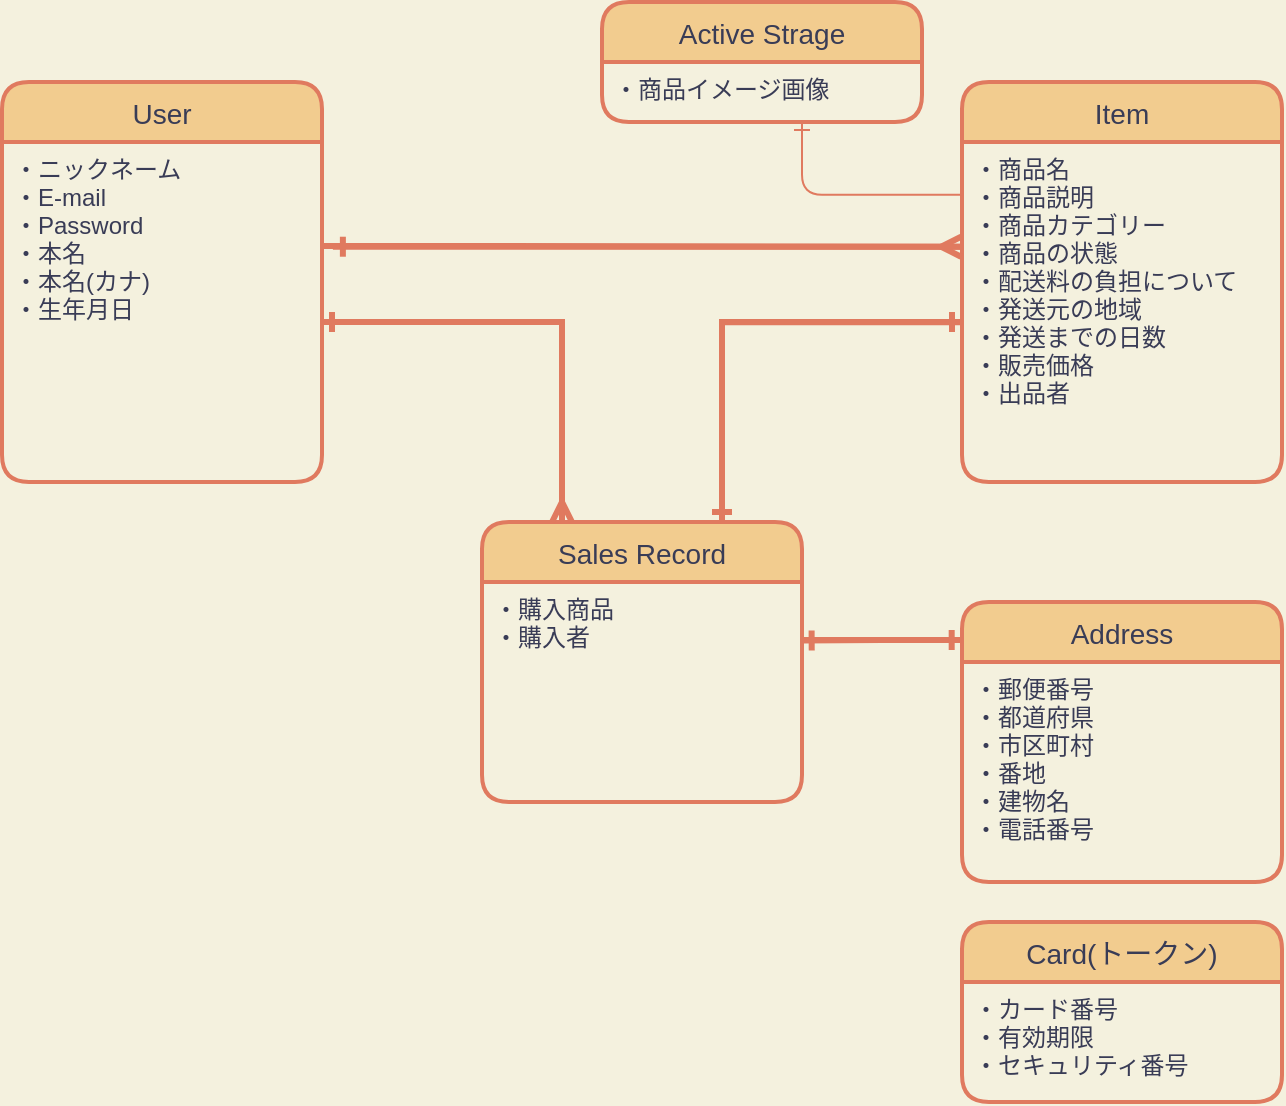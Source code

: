<mxfile>
    <diagram id="UyDESO1ouCqnXauKDbHf" name="ページ1">
        <mxGraphModel dx="95" dy="77" grid="1" gridSize="10" guides="1" tooltips="1" connect="1" arrows="1" fold="1" page="1" pageScale="1" pageWidth="827" pageHeight="1169" background="#F4F1DE" math="0" shadow="0">
            <root>
                <mxCell id="0"/>
                <mxCell id="1" parent="0"/>
                <mxCell id="2" value="Item" style="swimlane;childLayout=stackLayout;horizontal=1;startSize=30;horizontalStack=0;fontSize=14;fontStyle=0;strokeWidth=2;resizeParent=0;resizeLast=1;shadow=0;dashed=0;align=center;fillColor=#F2CC8F;strokeColor=#E07A5F;fontColor=#393C56;rounded=1;" parent="1" vertex="1">
                    <mxGeometry x="520" y="60" width="160" height="200" as="geometry"/>
                </mxCell>
                <mxCell id="3" value="・商品名&#10;・商品説明&#10;・商品カテゴリー&#10;・商品の状態&#10;・配送料の負担について&#10;・発送元の地域&#10;・発送までの日数&#10;・販売価格&#10;・出品者" style="align=left;strokeColor=none;fillColor=none;spacingLeft=4;fontSize=12;verticalAlign=top;resizable=0;rotatable=0;part=1;fontColor=#393C56;rounded=1;" parent="2" vertex="1">
                    <mxGeometry y="30" width="160" height="170" as="geometry"/>
                </mxCell>
                <mxCell id="4" value="User" style="swimlane;childLayout=stackLayout;horizontal=1;startSize=30;horizontalStack=0;fontSize=14;fontStyle=0;strokeWidth=2;resizeParent=0;resizeLast=1;shadow=0;dashed=0;align=center;fillColor=#F2CC8F;strokeColor=#E07A5F;fontColor=#393C56;rounded=1;" parent="1" vertex="1">
                    <mxGeometry x="40" y="60" width="160" height="200" as="geometry"/>
                </mxCell>
                <mxCell id="5" value="・ニックネーム&#10;・E-mail&#10;・Password&#10;・本名&#10;・本名(カナ)&#10;・生年月日&#10;" style="align=left;strokeColor=none;fillColor=none;spacingLeft=4;fontSize=12;verticalAlign=top;resizable=0;rotatable=0;part=1;fontColor=#393C56;rounded=1;" parent="4" vertex="1">
                    <mxGeometry y="30" width="160" height="170" as="geometry"/>
                </mxCell>
                <mxCell id="51" style="edgeStyle=orthogonalEdgeStyle;rounded=0;orthogonalLoop=1;jettySize=auto;html=1;endArrow=ERone;endFill=0;strokeColor=#E07A5F;strokeWidth=3;exitX=0;exitY=0.136;exitDx=0;exitDy=0;exitPerimeter=0;entryX=0.999;entryY=0.266;entryDx=0;entryDy=0;entryPerimeter=0;" parent="1" source="6" edge="1" target="40">
                    <mxGeometry relative="1" as="geometry">
                        <mxPoint x="440" y="340" as="targetPoint"/>
                        <Array as="points">
                            <mxPoint x="480" y="339"/>
                        </Array>
                    </mxGeometry>
                </mxCell>
                <mxCell id="6" value="Address" style="swimlane;childLayout=stackLayout;horizontal=1;startSize=30;horizontalStack=0;fontSize=14;fontStyle=0;strokeWidth=2;resizeParent=0;resizeLast=1;shadow=0;dashed=0;align=center;fillColor=#F2CC8F;strokeColor=#E07A5F;fontColor=#393C56;rounded=1;" parent="1" vertex="1">
                    <mxGeometry x="520" y="320" width="160" height="140" as="geometry"/>
                </mxCell>
                <mxCell id="7" value="・郵便番号&#10;・都道府県&#10;・市区町村&#10;・番地&#10;・建物名&#10;・電話番号" style="align=left;strokeColor=none;fillColor=none;spacingLeft=4;fontSize=12;verticalAlign=top;resizable=0;rotatable=0;part=1;fontColor=#393C56;rounded=1;" parent="6" vertex="1">
                    <mxGeometry y="30" width="160" height="110" as="geometry"/>
                </mxCell>
                <mxCell id="8" value="Card(トークン)" style="swimlane;childLayout=stackLayout;horizontal=1;startSize=30;horizontalStack=0;fontSize=14;fontStyle=0;strokeWidth=2;resizeParent=0;resizeLast=1;shadow=0;dashed=0;align=center;fillColor=#F2CC8F;strokeColor=#E07A5F;fontColor=#393C56;rounded=1;" parent="1" vertex="1">
                    <mxGeometry x="520" y="480" width="160" height="90" as="geometry"/>
                </mxCell>
                <mxCell id="9" value="・カード番号&#10;・有効期限&#10;・セキュリティ番号" style="align=left;strokeColor=none;fillColor=none;spacingLeft=4;fontSize=12;verticalAlign=top;resizable=0;rotatable=0;part=1;fontColor=#393C56;rounded=1;" parent="8" vertex="1">
                    <mxGeometry y="30" width="160" height="60" as="geometry"/>
                </mxCell>
                <mxCell id="13" value="Active Strage" style="swimlane;childLayout=stackLayout;horizontal=1;startSize=30;horizontalStack=0;fontSize=14;fontStyle=0;strokeWidth=2;resizeParent=0;resizeLast=1;shadow=0;dashed=0;align=center;fillColor=#F2CC8F;strokeColor=#E07A5F;fontColor=#393C56;rounded=1;" parent="1" vertex="1">
                    <mxGeometry x="340" y="20" width="160" height="60" as="geometry"/>
                </mxCell>
                <mxCell id="14" value="・商品イメージ画像" style="align=left;strokeColor=none;fillColor=none;spacingLeft=4;fontSize=12;verticalAlign=top;resizable=0;rotatable=0;part=1;fontColor=#393C56;rounded=1;" parent="13" vertex="1">
                    <mxGeometry y="30" width="160" height="30" as="geometry"/>
                </mxCell>
                <mxCell id="42" style="edgeStyle=orthogonalEdgeStyle;rounded=0;orthogonalLoop=1;jettySize=auto;html=1;endArrow=ERone;endFill=0;strokeColor=#E07A5F;strokeWidth=3;" parent="1" edge="1">
                    <mxGeometry relative="1" as="geometry">
                        <mxPoint x="520" y="180" as="targetPoint"/>
                        <mxPoint x="400" y="278" as="sourcePoint"/>
                        <Array as="points">
                            <mxPoint x="400" y="278"/>
                            <mxPoint x="400" y="180"/>
                        </Array>
                    </mxGeometry>
                </mxCell>
                <mxCell id="45" style="edgeStyle=orthogonalEdgeStyle;rounded=0;orthogonalLoop=1;jettySize=auto;html=1;endArrow=ERone;endFill=0;strokeColor=#E07A5F;strokeWidth=3;" parent="1" source="39" edge="1">
                    <mxGeometry relative="1" as="geometry">
                        <mxPoint x="200" y="180" as="targetPoint"/>
                        <Array as="points">
                            <mxPoint x="320" y="180"/>
                        </Array>
                    </mxGeometry>
                </mxCell>
                <mxCell id="52" style="edgeStyle=orthogonalEdgeStyle;rounded=0;orthogonalLoop=1;jettySize=auto;html=1;strokeColor=#E07A5F;endArrow=ERone;endFill=0;strokeWidth=3;entryX=-0.001;entryY=0.136;entryDx=0;entryDy=0;entryPerimeter=0;" edge="1" parent="1" source="39" target="6">
                    <mxGeometry relative="1" as="geometry">
                        <mxPoint x="510" y="350" as="targetPoint"/>
                        <Array as="points">
                            <mxPoint x="480" y="339"/>
                            <mxPoint x="480" y="339"/>
                        </Array>
                    </mxGeometry>
                </mxCell>
                <mxCell id="39" value="Sales Record" style="swimlane;childLayout=stackLayout;horizontal=1;startSize=30;horizontalStack=0;fontSize=14;fontStyle=0;strokeWidth=2;resizeParent=0;resizeLast=1;shadow=0;dashed=0;align=center;fillColor=#F2CC8F;strokeColor=#E07A5F;fontColor=#393C56;rounded=1;" parent="1" vertex="1">
                    <mxGeometry x="280" y="280" width="160" height="140" as="geometry"/>
                </mxCell>
                <mxCell id="40" value="・購入商品&#10;・購入者&#10;" style="align=left;strokeColor=none;fillColor=none;spacingLeft=4;fontSize=12;verticalAlign=top;resizable=0;rotatable=0;part=1;fontColor=#393C56;rounded=1;" parent="39" vertex="1">
                    <mxGeometry y="30" width="160" height="110" as="geometry"/>
                </mxCell>
                <mxCell id="41" style="edgeStyle=orthogonalEdgeStyle;rounded=0;orthogonalLoop=1;jettySize=auto;html=1;strokeWidth=3;strokeColor=#E07A5F;endArrow=ERone;endFill=0;exitX=0.001;exitY=0.53;exitDx=0;exitDy=0;exitPerimeter=0;" parent="1" source="3" edge="1">
                    <mxGeometry relative="1" as="geometry">
                        <mxPoint x="400" y="280" as="targetPoint"/>
                        <Array as="points">
                            <mxPoint x="400" y="180"/>
                            <mxPoint x="400" y="250"/>
                        </Array>
                    </mxGeometry>
                </mxCell>
                <mxCell id="44" style="edgeStyle=orthogonalEdgeStyle;rounded=0;orthogonalLoop=1;jettySize=auto;html=1;entryX=0.25;entryY=0;entryDx=0;entryDy=0;endArrow=ERmany;endFill=0;strokeColor=#E07A5F;strokeWidth=3;" parent="1" target="39" edge="1">
                    <mxGeometry relative="1" as="geometry">
                        <mxPoint x="200" y="180" as="sourcePoint"/>
                        <Array as="points">
                            <mxPoint x="320" y="180"/>
                        </Array>
                    </mxGeometry>
                </mxCell>
                <mxCell id="46" style="edgeStyle=orthogonalEdgeStyle;rounded=1;orthogonalLoop=1;jettySize=auto;html=1;entryX=0.625;entryY=1;entryDx=0;entryDy=0;entryPerimeter=0;endArrow=ERone;endFill=0;strokeColor=#E07A5F;strokeWidth=1;exitX=-0.001;exitY=0.155;exitDx=0;exitDy=0;exitPerimeter=0;" parent="1" source="3" target="14" edge="1">
                    <mxGeometry relative="1" as="geometry"/>
                </mxCell>
                <mxCell id="48" style="edgeStyle=orthogonalEdgeStyle;rounded=0;orthogonalLoop=1;jettySize=auto;html=1;entryX=-0.003;entryY=0.308;entryDx=0;entryDy=0;entryPerimeter=0;endArrow=ERmany;endFill=0;strokeColor=#E07A5F;strokeWidth=3;" parent="1" source="5" target="3" edge="1">
                    <mxGeometry relative="1" as="geometry">
                        <Array as="points">
                            <mxPoint x="290" y="142"/>
                            <mxPoint x="290" y="142"/>
                        </Array>
                    </mxGeometry>
                </mxCell>
                <mxCell id="49" style="edgeStyle=orthogonalEdgeStyle;rounded=0;orthogonalLoop=1;jettySize=auto;html=1;entryX=1.034;entryY=0.308;entryDx=0;entryDy=0;entryPerimeter=0;endArrow=ERone;endFill=0;strokeColor=#E07A5F;strokeWidth=3;exitX=0;exitY=0.308;exitDx=0;exitDy=0;exitPerimeter=0;" parent="1" source="3" target="5" edge="1">
                    <mxGeometry relative="1" as="geometry"/>
                </mxCell>
            </root>
        </mxGraphModel>
    </diagram>
</mxfile>